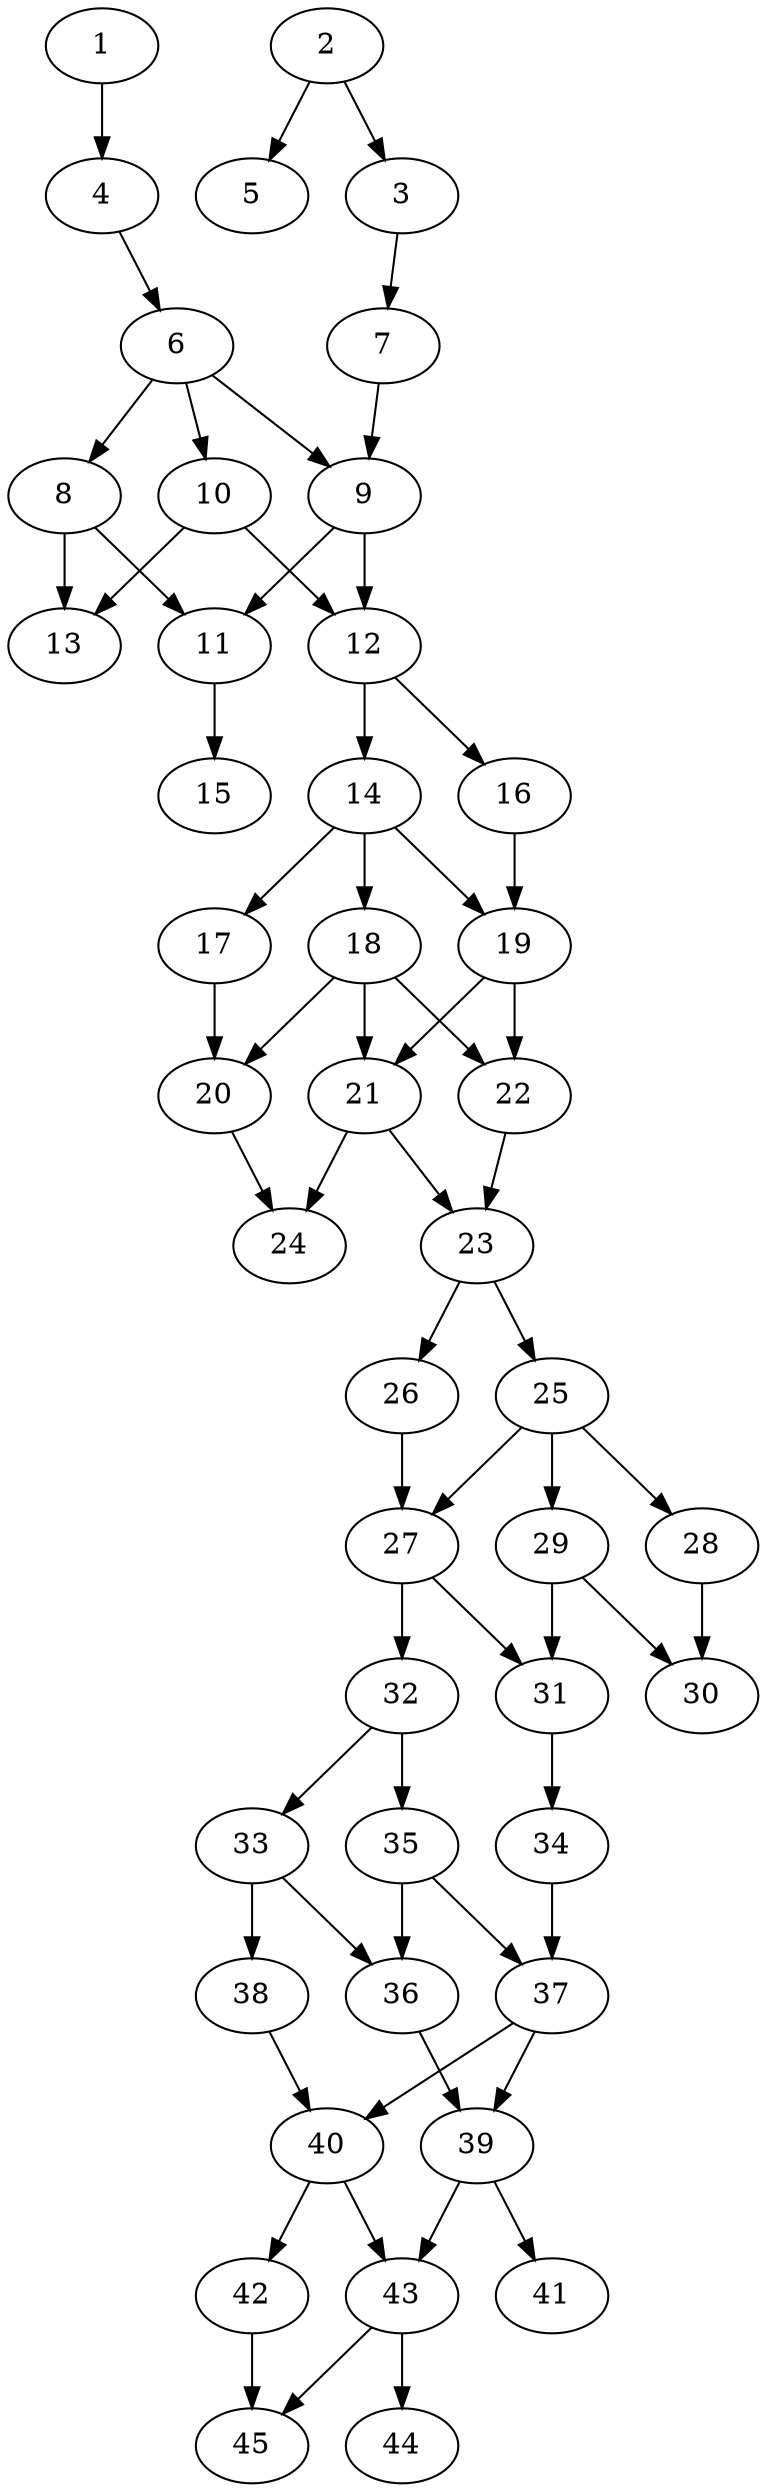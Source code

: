 // DAG automatically generated by daggen at Thu Oct  3 14:07:24 2019
// ./daggen --dot -n 45 --ccr 0.5 --fat 0.3 --regular 0.7 --density 0.6 --mindata 5242880 --maxdata 52428800 
digraph G {
  1 [size="97722368", alpha="0.04", expect_size="48861184"] 
  1 -> 4 [size ="48861184"]
  2 [size="102336512", alpha="0.08", expect_size="51168256"] 
  2 -> 3 [size ="51168256"]
  2 -> 5 [size ="51168256"]
  3 [size="30119936", alpha="0.09", expect_size="15059968"] 
  3 -> 7 [size ="15059968"]
  4 [size="12093440", alpha="0.15", expect_size="6046720"] 
  4 -> 6 [size ="6046720"]
  5 [size="23138304", alpha="0.05", expect_size="11569152"] 
  6 [size="85379072", alpha="0.16", expect_size="42689536"] 
  6 -> 8 [size ="42689536"]
  6 -> 9 [size ="42689536"]
  6 -> 10 [size ="42689536"]
  7 [size="71686144", alpha="0.09", expect_size="35843072"] 
  7 -> 9 [size ="35843072"]
  8 [size="61988864", alpha="0.09", expect_size="30994432"] 
  8 -> 11 [size ="30994432"]
  8 -> 13 [size ="30994432"]
  9 [size="55982080", alpha="0.07", expect_size="27991040"] 
  9 -> 11 [size ="27991040"]
  9 -> 12 [size ="27991040"]
  10 [size="45109248", alpha="0.05", expect_size="22554624"] 
  10 -> 12 [size ="22554624"]
  10 -> 13 [size ="22554624"]
  11 [size="49725440", alpha="0.16", expect_size="24862720"] 
  11 -> 15 [size ="24862720"]
  12 [size="67860480", alpha="0.06", expect_size="33930240"] 
  12 -> 14 [size ="33930240"]
  12 -> 16 [size ="33930240"]
  13 [size="11012096", alpha="0.03", expect_size="5506048"] 
  14 [size="51462144", alpha="0.10", expect_size="25731072"] 
  14 -> 17 [size ="25731072"]
  14 -> 18 [size ="25731072"]
  14 -> 19 [size ="25731072"]
  15 [size="29960192", alpha="0.03", expect_size="14980096"] 
  16 [size="52400128", alpha="0.20", expect_size="26200064"] 
  16 -> 19 [size ="26200064"]
  17 [size="34789376", alpha="0.10", expect_size="17394688"] 
  17 -> 20 [size ="17394688"]
  18 [size="75333632", alpha="0.03", expect_size="37666816"] 
  18 -> 20 [size ="37666816"]
  18 -> 21 [size ="37666816"]
  18 -> 22 [size ="37666816"]
  19 [size="22743040", alpha="0.10", expect_size="11371520"] 
  19 -> 21 [size ="11371520"]
  19 -> 22 [size ="11371520"]
  20 [size="53755904", alpha="0.19", expect_size="26877952"] 
  20 -> 24 [size ="26877952"]
  21 [size="78657536", alpha="0.07", expect_size="39328768"] 
  21 -> 23 [size ="39328768"]
  21 -> 24 [size ="39328768"]
  22 [size="58363904", alpha="0.14", expect_size="29181952"] 
  22 -> 23 [size ="29181952"]
  23 [size="87926784", alpha="0.05", expect_size="43963392"] 
  23 -> 25 [size ="43963392"]
  23 -> 26 [size ="43963392"]
  24 [size="103094272", alpha="0.17", expect_size="51547136"] 
  25 [size="53684224", alpha="0.11", expect_size="26842112"] 
  25 -> 27 [size ="26842112"]
  25 -> 28 [size ="26842112"]
  25 -> 29 [size ="26842112"]
  26 [size="66478080", alpha="0.01", expect_size="33239040"] 
  26 -> 27 [size ="33239040"]
  27 [size="64917504", alpha="0.04", expect_size="32458752"] 
  27 -> 31 [size ="32458752"]
  27 -> 32 [size ="32458752"]
  28 [size="17647616", alpha="0.18", expect_size="8823808"] 
  28 -> 30 [size ="8823808"]
  29 [size="30834688", alpha="0.02", expect_size="15417344"] 
  29 -> 30 [size ="15417344"]
  29 -> 31 [size ="15417344"]
  30 [size="78757888", alpha="0.12", expect_size="39378944"] 
  31 [size="75145216", alpha="0.12", expect_size="37572608"] 
  31 -> 34 [size ="37572608"]
  32 [size="12859392", alpha="0.03", expect_size="6429696"] 
  32 -> 33 [size ="6429696"]
  32 -> 35 [size ="6429696"]
  33 [size="78127104", alpha="0.15", expect_size="39063552"] 
  33 -> 36 [size ="39063552"]
  33 -> 38 [size ="39063552"]
  34 [size="101840896", alpha="0.15", expect_size="50920448"] 
  34 -> 37 [size ="50920448"]
  35 [size="85608448", alpha="0.19", expect_size="42804224"] 
  35 -> 36 [size ="42804224"]
  35 -> 37 [size ="42804224"]
  36 [size="42084352", alpha="0.13", expect_size="21042176"] 
  36 -> 39 [size ="21042176"]
  37 [size="46159872", alpha="0.11", expect_size="23079936"] 
  37 -> 39 [size ="23079936"]
  37 -> 40 [size ="23079936"]
  38 [size="64667648", alpha="0.03", expect_size="32333824"] 
  38 -> 40 [size ="32333824"]
  39 [size="54738944", alpha="0.18", expect_size="27369472"] 
  39 -> 41 [size ="27369472"]
  39 -> 43 [size ="27369472"]
  40 [size="61868032", alpha="0.02", expect_size="30934016"] 
  40 -> 42 [size ="30934016"]
  40 -> 43 [size ="30934016"]
  41 [size="26312704", alpha="0.00", expect_size="13156352"] 
  42 [size="81684480", alpha="0.09", expect_size="40842240"] 
  42 -> 45 [size ="40842240"]
  43 [size="96614400", alpha="0.13", expect_size="48307200"] 
  43 -> 44 [size ="48307200"]
  43 -> 45 [size ="48307200"]
  44 [size="71632896", alpha="0.18", expect_size="35816448"] 
  45 [size="47716352", alpha="0.12", expect_size="23858176"] 
}
